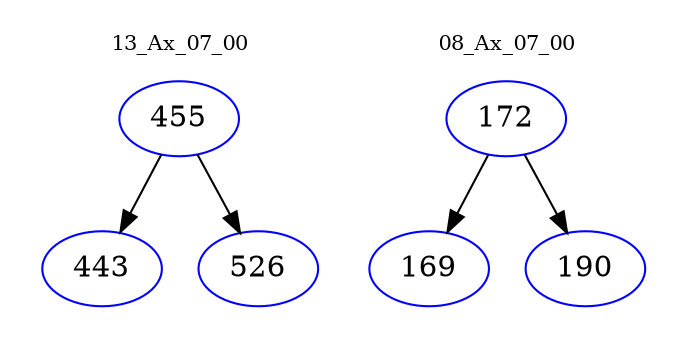 digraph{
subgraph cluster_0 {
color = white
label = "13_Ax_07_00";
fontsize=10;
T0_455 [label="455", color="blue"]
T0_455 -> T0_443 [color="black"]
T0_443 [label="443", color="blue"]
T0_455 -> T0_526 [color="black"]
T0_526 [label="526", color="blue"]
}
subgraph cluster_1 {
color = white
label = "08_Ax_07_00";
fontsize=10;
T1_172 [label="172", color="blue"]
T1_172 -> T1_169 [color="black"]
T1_169 [label="169", color="blue"]
T1_172 -> T1_190 [color="black"]
T1_190 [label="190", color="blue"]
}
}
